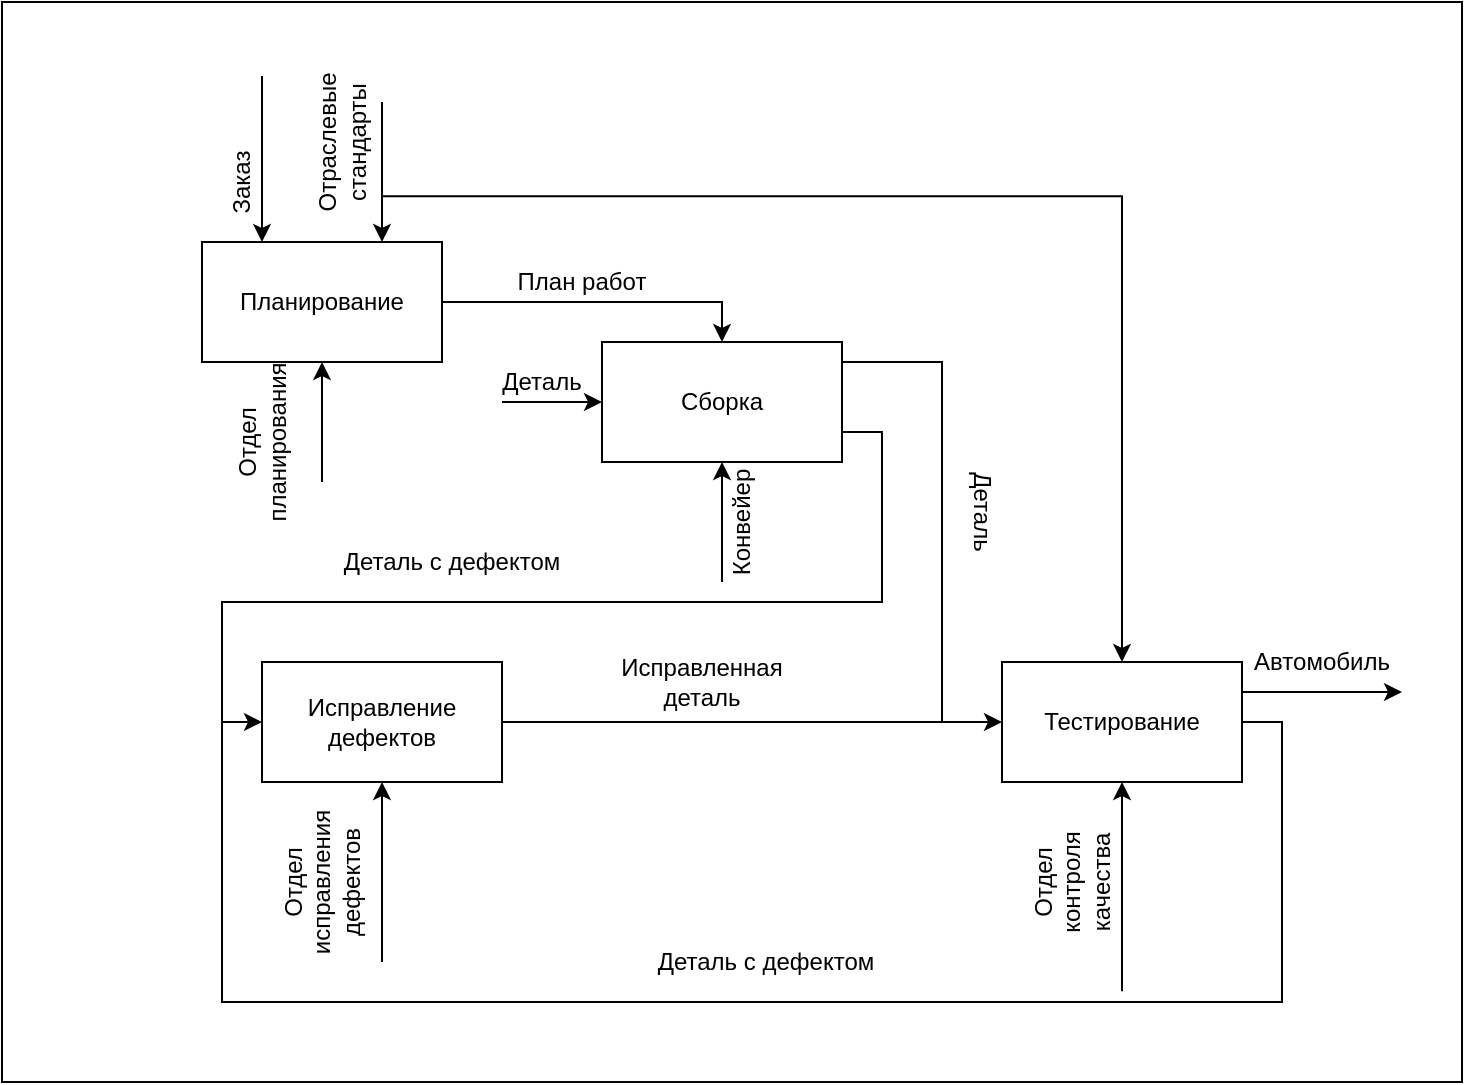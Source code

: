 <mxfile version="12.8.6" type="device"><diagram id="_6fcRFP1HlMDFyXl-e-8" name="Page-1"><mxGraphModel dx="878" dy="1609" grid="1" gridSize="10" guides="1" tooltips="1" connect="1" arrows="1" fold="1" page="1" pageScale="1" pageWidth="827" pageHeight="1169" math="0" shadow="0"><root><mxCell id="0"/><mxCell id="1" parent="0"/><mxCell id="VvFXKvY2l21nCtdsb2cb-1" value="" style="rounded=0;whiteSpace=wrap;html=1;" vertex="1" parent="1"><mxGeometry x="70" y="-30" width="730" height="540" as="geometry"/></mxCell><mxCell id="VvFXKvY2l21nCtdsb2cb-13" style="edgeStyle=orthogonalEdgeStyle;rounded=0;orthogonalLoop=1;jettySize=auto;html=1;exitX=0.25;exitY=0;exitDx=0;exitDy=0;startArrow=classic;startFill=1;endArrow=none;endFill=0;" edge="1" parent="1" source="VvFXKvY2l21nCtdsb2cb-8" target="VvFXKvY2l21nCtdsb2cb-1"><mxGeometry relative="1" as="geometry"><Array as="points"><mxPoint x="310" y="30"/><mxPoint x="310" y="30"/></Array></mxGeometry></mxCell><mxCell id="VvFXKvY2l21nCtdsb2cb-14" style="edgeStyle=orthogonalEdgeStyle;rounded=0;orthogonalLoop=1;jettySize=auto;html=1;exitX=0.75;exitY=0;exitDx=0;exitDy=0;startArrow=classic;startFill=1;endArrow=none;endFill=0;" edge="1" parent="1" source="VvFXKvY2l21nCtdsb2cb-8"><mxGeometry relative="1" as="geometry"><mxPoint x="260" y="20" as="targetPoint"/><Array as="points"><mxPoint x="260" y="30"/><mxPoint x="260" y="30"/></Array></mxGeometry></mxCell><mxCell id="VvFXKvY2l21nCtdsb2cb-15" style="edgeStyle=orthogonalEdgeStyle;rounded=0;orthogonalLoop=1;jettySize=auto;html=1;exitX=0.5;exitY=1;exitDx=0;exitDy=0;startArrow=classic;startFill=1;endArrow=none;endFill=0;" edge="1" parent="1" source="VvFXKvY2l21nCtdsb2cb-8"><mxGeometry relative="1" as="geometry"><mxPoint x="230" y="210" as="targetPoint"/><Array as="points"><mxPoint x="230" y="210"/></Array></mxGeometry></mxCell><mxCell id="VvFXKvY2l21nCtdsb2cb-20" style="edgeStyle=orthogonalEdgeStyle;rounded=0;orthogonalLoop=1;jettySize=auto;html=1;exitX=1;exitY=0.5;exitDx=0;exitDy=0;entryX=0.5;entryY=0;entryDx=0;entryDy=0;startArrow=none;startFill=0;endArrow=classic;endFill=1;" edge="1" parent="1" source="VvFXKvY2l21nCtdsb2cb-8" target="VvFXKvY2l21nCtdsb2cb-9"><mxGeometry relative="1" as="geometry"/></mxCell><mxCell id="VvFXKvY2l21nCtdsb2cb-8" value="Планирование" style="rounded=0;whiteSpace=wrap;html=1;" vertex="1" parent="1"><mxGeometry x="170" y="90" width="120" height="60" as="geometry"/></mxCell><mxCell id="VvFXKvY2l21nCtdsb2cb-29" style="edgeStyle=orthogonalEdgeStyle;rounded=0;orthogonalLoop=1;jettySize=auto;html=1;exitX=0.5;exitY=1;exitDx=0;exitDy=0;startArrow=classic;startFill=1;endArrow=none;endFill=0;" edge="1" parent="1" source="VvFXKvY2l21nCtdsb2cb-9"><mxGeometry relative="1" as="geometry"><mxPoint x="430" y="260" as="targetPoint"/><Array as="points"><mxPoint x="430" y="260"/></Array></mxGeometry></mxCell><mxCell id="VvFXKvY2l21nCtdsb2cb-31" style="edgeStyle=orthogonalEdgeStyle;rounded=0;orthogonalLoop=1;jettySize=auto;html=1;exitX=0;exitY=0.5;exitDx=0;exitDy=0;startArrow=classic;startFill=1;endArrow=none;endFill=0;" edge="1" parent="1" source="VvFXKvY2l21nCtdsb2cb-9"><mxGeometry relative="1" as="geometry"><mxPoint x="320" y="170" as="targetPoint"/><Array as="points"><mxPoint x="320" y="170"/></Array></mxGeometry></mxCell><mxCell id="VvFXKvY2l21nCtdsb2cb-33" style="edgeStyle=orthogonalEdgeStyle;rounded=0;orthogonalLoop=1;jettySize=auto;html=1;exitX=1;exitY=0.25;exitDx=0;exitDy=0;startArrow=none;startFill=0;endArrow=none;endFill=0;" edge="1" parent="1" source="VvFXKvY2l21nCtdsb2cb-9"><mxGeometry relative="1" as="geometry"><mxPoint x="540" y="330" as="targetPoint"/><Array as="points"><mxPoint x="490" y="150"/><mxPoint x="540" y="150"/></Array></mxGeometry></mxCell><mxCell id="VvFXKvY2l21nCtdsb2cb-38" style="edgeStyle=orthogonalEdgeStyle;rounded=0;orthogonalLoop=1;jettySize=auto;html=1;exitX=1;exitY=0.75;exitDx=0;exitDy=0;entryX=0;entryY=0.5;entryDx=0;entryDy=0;startArrow=none;startFill=0;endArrow=classic;endFill=1;" edge="1" parent="1" source="VvFXKvY2l21nCtdsb2cb-9" target="VvFXKvY2l21nCtdsb2cb-11"><mxGeometry relative="1" as="geometry"><Array as="points"><mxPoint x="510" y="185"/><mxPoint x="510" y="270"/><mxPoint x="180" y="270"/><mxPoint x="180" y="330"/></Array></mxGeometry></mxCell><mxCell id="VvFXKvY2l21nCtdsb2cb-9" value="Сборка" style="rounded=0;whiteSpace=wrap;html=1;" vertex="1" parent="1"><mxGeometry x="370" y="140" width="120" height="60" as="geometry"/></mxCell><mxCell id="VvFXKvY2l21nCtdsb2cb-27" style="edgeStyle=orthogonalEdgeStyle;rounded=0;orthogonalLoop=1;jettySize=auto;html=1;exitX=0.5;exitY=1;exitDx=0;exitDy=0;startArrow=classic;startFill=1;endArrow=none;endFill=0;" edge="1" parent="1" source="VvFXKvY2l21nCtdsb2cb-10" target="VvFXKvY2l21nCtdsb2cb-1"><mxGeometry relative="1" as="geometry"><Array as="points"><mxPoint x="590" y="420"/><mxPoint x="590" y="420"/></Array></mxGeometry></mxCell><mxCell id="VvFXKvY2l21nCtdsb2cb-37" style="edgeStyle=orthogonalEdgeStyle;rounded=0;orthogonalLoop=1;jettySize=auto;html=1;exitX=0.5;exitY=0;exitDx=0;exitDy=0;startArrow=classic;startFill=1;endArrow=none;endFill=0;" edge="1" parent="1" source="VvFXKvY2l21nCtdsb2cb-10"><mxGeometry relative="1" as="geometry"><mxPoint x="260" y="67.134" as="targetPoint"/><Array as="points"><mxPoint x="630" y="67"/></Array></mxGeometry></mxCell><mxCell id="VvFXKvY2l21nCtdsb2cb-40" style="edgeStyle=orthogonalEdgeStyle;rounded=0;orthogonalLoop=1;jettySize=auto;html=1;exitX=1;exitY=0.5;exitDx=0;exitDy=0;startArrow=none;startFill=0;endArrow=none;endFill=0;" edge="1" parent="1" source="VvFXKvY2l21nCtdsb2cb-10"><mxGeometry relative="1" as="geometry"><mxPoint x="180" y="330" as="targetPoint"/><Array as="points"><mxPoint x="710" y="330"/><mxPoint x="710" y="470"/><mxPoint x="180" y="470"/></Array></mxGeometry></mxCell><mxCell id="VvFXKvY2l21nCtdsb2cb-43" style="edgeStyle=orthogonalEdgeStyle;rounded=0;orthogonalLoop=1;jettySize=auto;html=1;exitX=1;exitY=0.25;exitDx=0;exitDy=0;startArrow=none;startFill=0;endArrow=classic;endFill=1;" edge="1" parent="1" source="VvFXKvY2l21nCtdsb2cb-10"><mxGeometry relative="1" as="geometry"><mxPoint x="770" y="315" as="targetPoint"/><Array as="points"><mxPoint x="770" y="315"/></Array></mxGeometry></mxCell><mxCell id="VvFXKvY2l21nCtdsb2cb-10" value="Тестирование" style="rounded=0;whiteSpace=wrap;html=1;" vertex="1" parent="1"><mxGeometry x="570" y="300" width="120" height="60" as="geometry"/></mxCell><mxCell id="VvFXKvY2l21nCtdsb2cb-22" style="edgeStyle=orthogonalEdgeStyle;rounded=0;orthogonalLoop=1;jettySize=auto;html=1;exitX=0.5;exitY=1;exitDx=0;exitDy=0;startArrow=classic;startFill=1;endArrow=none;endFill=0;" edge="1" parent="1" source="VvFXKvY2l21nCtdsb2cb-11"><mxGeometry relative="1" as="geometry"><mxPoint x="260" y="450" as="targetPoint"/><Array as="points"><mxPoint x="260" y="450"/></Array></mxGeometry></mxCell><mxCell id="VvFXKvY2l21nCtdsb2cb-25" style="edgeStyle=orthogonalEdgeStyle;rounded=0;orthogonalLoop=1;jettySize=auto;html=1;exitX=1;exitY=0.5;exitDx=0;exitDy=0;entryX=0;entryY=0.5;entryDx=0;entryDy=0;startArrow=none;startFill=0;endArrow=classic;endFill=1;" edge="1" parent="1" source="VvFXKvY2l21nCtdsb2cb-11" target="VvFXKvY2l21nCtdsb2cb-10"><mxGeometry relative="1" as="geometry"><Array as="points"><mxPoint x="340" y="330"/><mxPoint x="340" y="330"/></Array></mxGeometry></mxCell><mxCell id="VvFXKvY2l21nCtdsb2cb-11" value="Исправление дефектов" style="rounded=0;whiteSpace=wrap;html=1;" vertex="1" parent="1"><mxGeometry x="200" y="300" width="120" height="60" as="geometry"/></mxCell><mxCell id="VvFXKvY2l21nCtdsb2cb-16" value="Заказ" style="text;html=1;strokeColor=none;fillColor=none;align=center;verticalAlign=middle;whiteSpace=wrap;rounded=0;rotation=270;" vertex="1" parent="1"><mxGeometry x="170" y="50" width="40" height="20" as="geometry"/></mxCell><mxCell id="VvFXKvY2l21nCtdsb2cb-17" value="Отраслевые стандарты" style="text;html=1;strokeColor=none;fillColor=none;align=center;verticalAlign=middle;whiteSpace=wrap;rounded=0;rotation=270;" vertex="1" parent="1"><mxGeometry x="200" y="30" width="80" height="20" as="geometry"/></mxCell><mxCell id="VvFXKvY2l21nCtdsb2cb-19" value="Отдел планирования" style="text;html=1;strokeColor=none;fillColor=none;align=center;verticalAlign=middle;whiteSpace=wrap;rounded=0;rotation=270;" vertex="1" parent="1"><mxGeometry x="180" y="180" width="40" height="20" as="geometry"/></mxCell><mxCell id="VvFXKvY2l21nCtdsb2cb-21" value="План работ" style="text;html=1;strokeColor=none;fillColor=none;align=center;verticalAlign=middle;whiteSpace=wrap;rounded=0;" vertex="1" parent="1"><mxGeometry x="320" y="100" width="80" height="20" as="geometry"/></mxCell><mxCell id="VvFXKvY2l21nCtdsb2cb-23" value="Отдел исправления дефектов" style="text;html=1;strokeColor=none;fillColor=none;align=center;verticalAlign=middle;whiteSpace=wrap;rounded=0;rotation=270;" vertex="1" parent="1"><mxGeometry x="180" y="400" width="100" height="20" as="geometry"/></mxCell><mxCell id="VvFXKvY2l21nCtdsb2cb-26" value="Исправленная деталь" style="text;html=1;strokeColor=none;fillColor=none;align=center;verticalAlign=middle;whiteSpace=wrap;rounded=0;" vertex="1" parent="1"><mxGeometry x="400" y="300" width="40" height="20" as="geometry"/></mxCell><mxCell id="VvFXKvY2l21nCtdsb2cb-28" value="Отдел контроля качества" style="text;html=1;strokeColor=none;fillColor=none;align=center;verticalAlign=middle;whiteSpace=wrap;rounded=0;rotation=270;" vertex="1" parent="1"><mxGeometry x="570" y="400" width="70" height="20" as="geometry"/></mxCell><mxCell id="VvFXKvY2l21nCtdsb2cb-30" value="Конвейер" style="text;html=1;strokeColor=none;fillColor=none;align=center;verticalAlign=middle;whiteSpace=wrap;rounded=0;rotation=270;" vertex="1" parent="1"><mxGeometry x="420" y="220" width="40" height="20" as="geometry"/></mxCell><mxCell id="VvFXKvY2l21nCtdsb2cb-32" value="Деталь" style="text;html=1;strokeColor=none;fillColor=none;align=center;verticalAlign=middle;whiteSpace=wrap;rounded=0;" vertex="1" parent="1"><mxGeometry x="320" y="150" width="40" height="20" as="geometry"/></mxCell><mxCell id="VvFXKvY2l21nCtdsb2cb-34" value="Деталь" style="text;html=1;strokeColor=none;fillColor=none;align=center;verticalAlign=middle;whiteSpace=wrap;rounded=0;rotation=90;" vertex="1" parent="1"><mxGeometry x="540" y="215" width="40" height="20" as="geometry"/></mxCell><mxCell id="VvFXKvY2l21nCtdsb2cb-41" value="Деталь с дефектом" style="text;html=1;strokeColor=none;fillColor=none;align=center;verticalAlign=middle;whiteSpace=wrap;rounded=0;" vertex="1" parent="1"><mxGeometry x="230" y="240" width="130" height="20" as="geometry"/></mxCell><mxCell id="VvFXKvY2l21nCtdsb2cb-42" value="Деталь с дефектом" style="text;html=1;strokeColor=none;fillColor=none;align=center;verticalAlign=middle;whiteSpace=wrap;rounded=0;" vertex="1" parent="1"><mxGeometry x="394" y="440" width="116" height="20" as="geometry"/></mxCell><mxCell id="VvFXKvY2l21nCtdsb2cb-44" value="Автомобиль" style="text;html=1;strokeColor=none;fillColor=none;align=center;verticalAlign=middle;whiteSpace=wrap;rounded=0;" vertex="1" parent="1"><mxGeometry x="710" y="290" width="40" height="20" as="geometry"/></mxCell></root></mxGraphModel></diagram></mxfile>